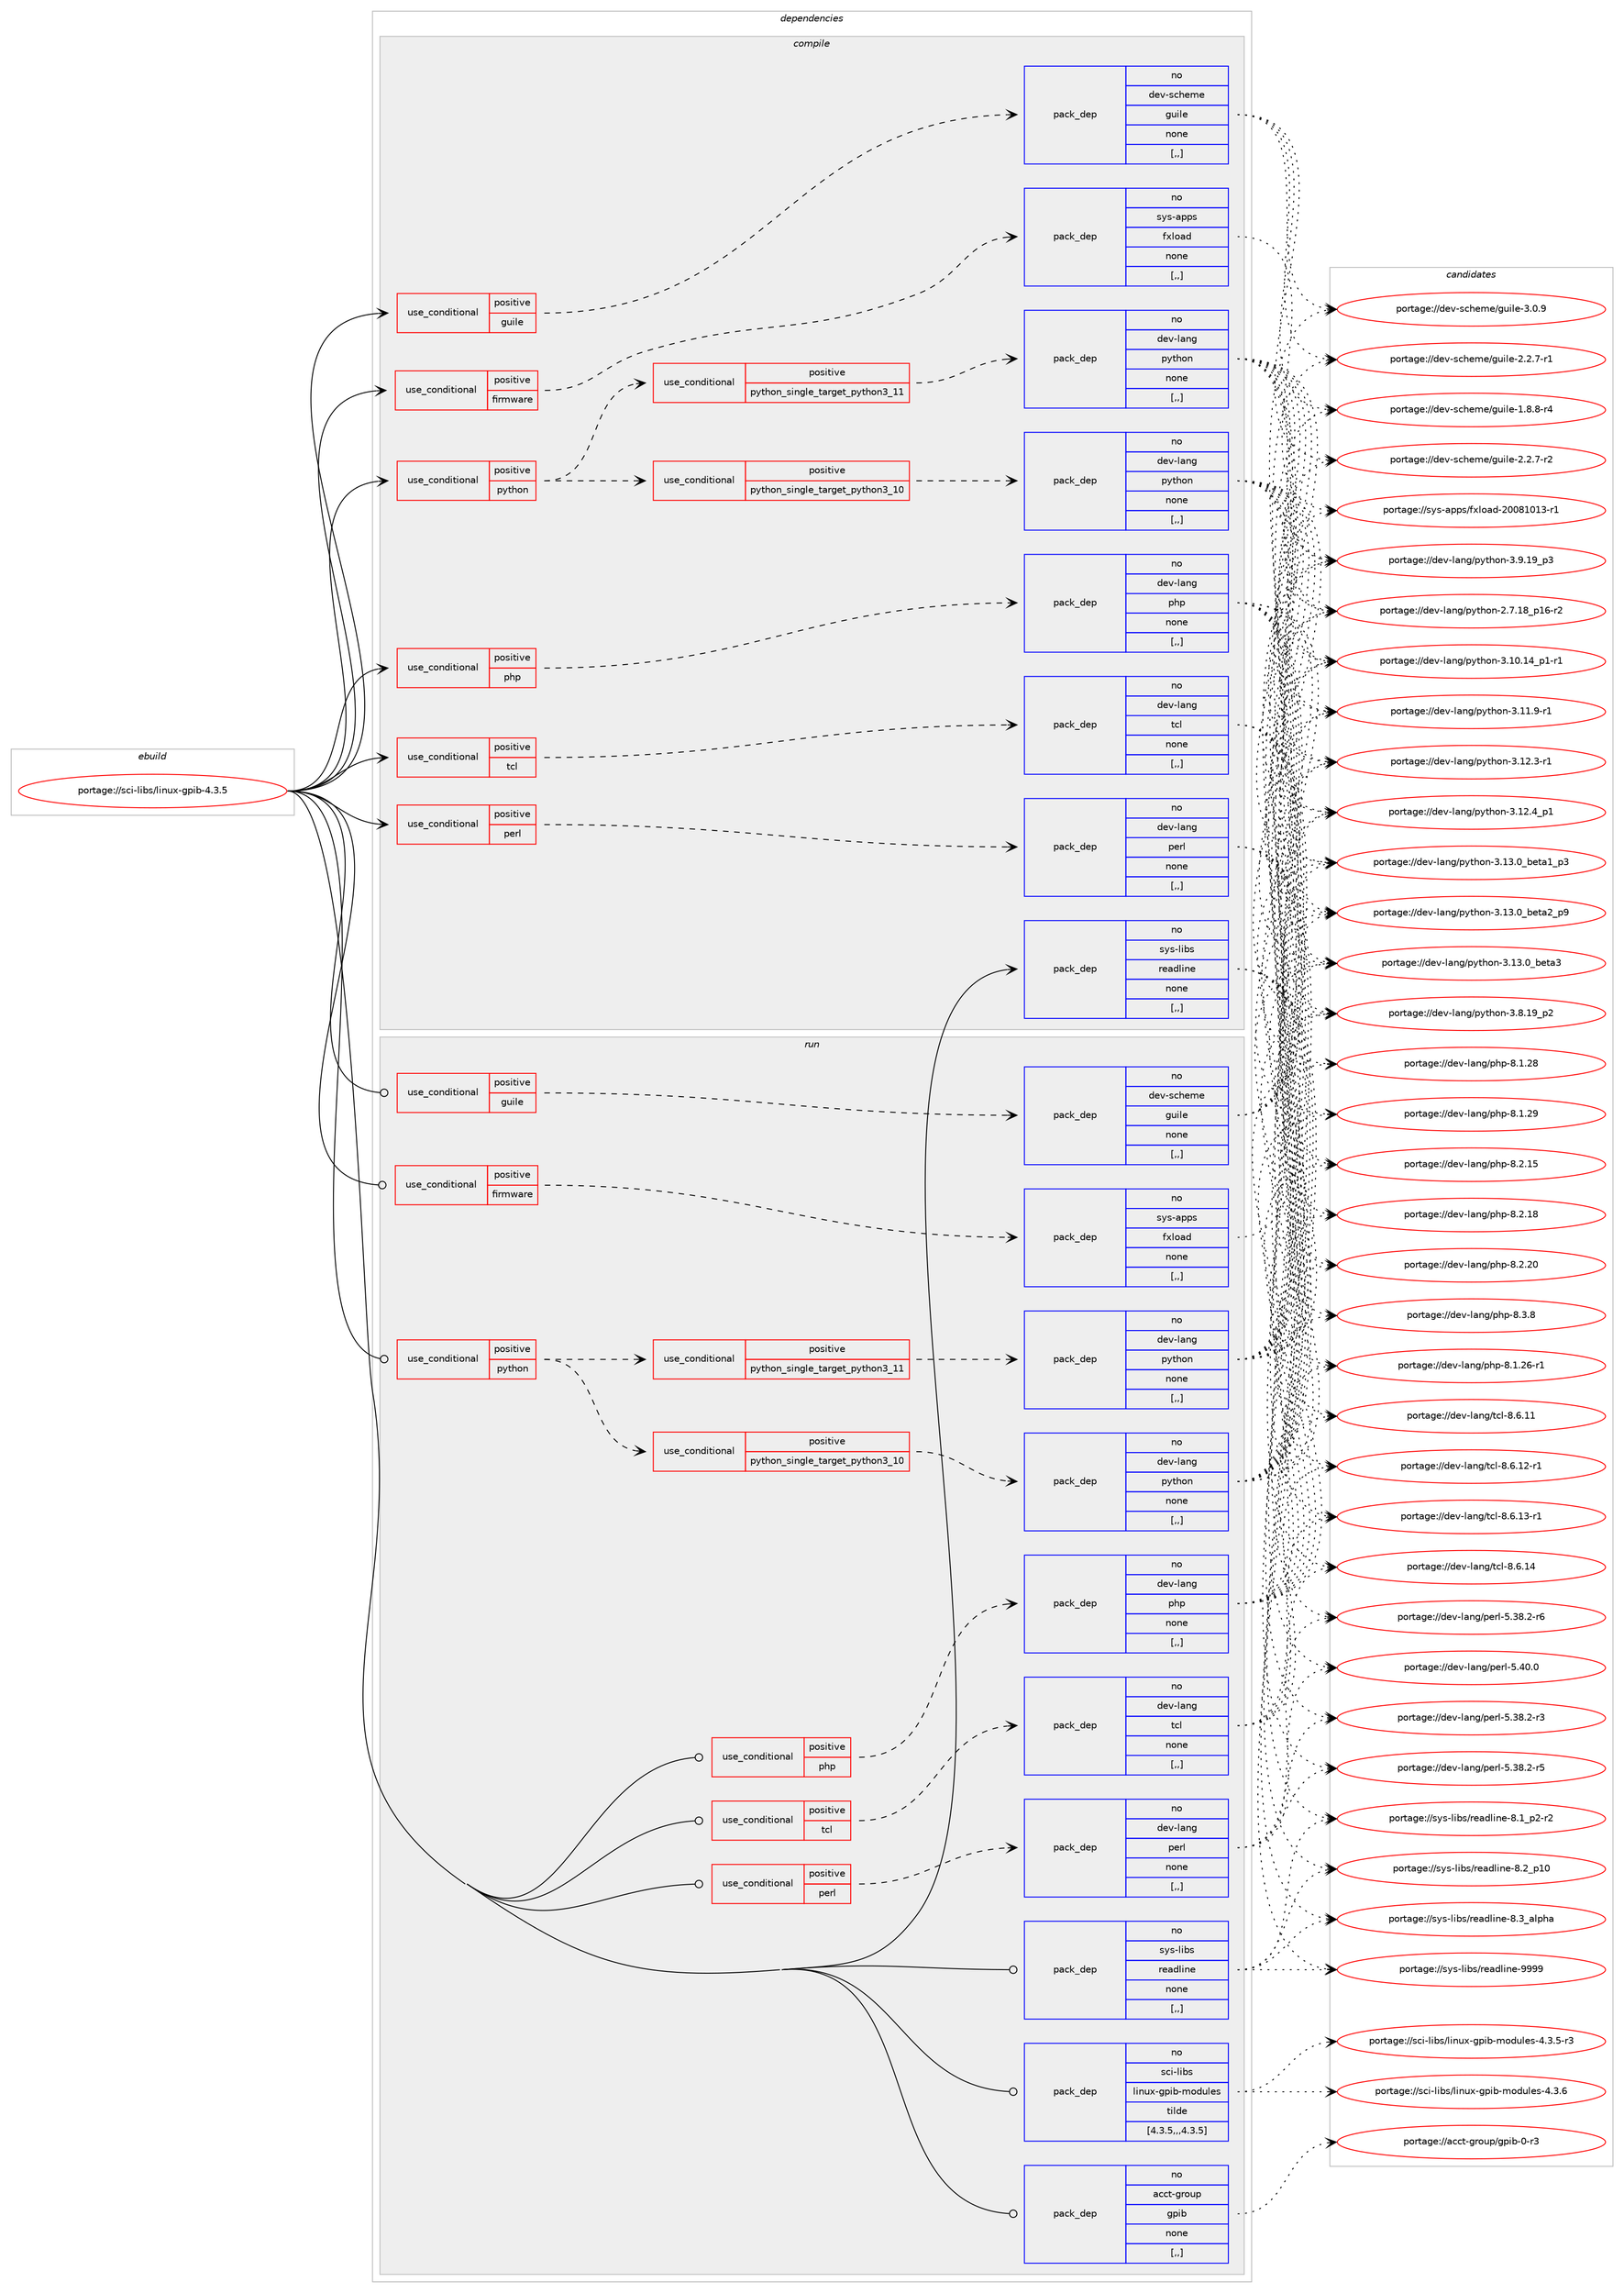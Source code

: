 digraph prolog {

# *************
# Graph options
# *************

newrank=true;
concentrate=true;
compound=true;
graph [rankdir=LR,fontname=Helvetica,fontsize=10,ranksep=1.5];#, ranksep=2.5, nodesep=0.2];
edge  [arrowhead=vee];
node  [fontname=Helvetica,fontsize=10];

# **********
# The ebuild
# **********

subgraph cluster_leftcol {
color=gray;
rank=same;
label=<<i>ebuild</i>>;
id [label="portage://sci-libs/linux-gpib-4.3.5", color=red, width=4, href="../sci-libs/linux-gpib-4.3.5.svg"];
}

# ****************
# The dependencies
# ****************

subgraph cluster_midcol {
color=gray;
label=<<i>dependencies</i>>;
subgraph cluster_compile {
fillcolor="#eeeeee";
style=filled;
label=<<i>compile</i>>;
subgraph cond104206 {
dependency394167 [label=<<TABLE BORDER="0" CELLBORDER="1" CELLSPACING="0" CELLPADDING="4"><TR><TD ROWSPAN="3" CELLPADDING="10">use_conditional</TD></TR><TR><TD>positive</TD></TR><TR><TD>firmware</TD></TR></TABLE>>, shape=none, color=red];
subgraph pack287156 {
dependency394168 [label=<<TABLE BORDER="0" CELLBORDER="1" CELLSPACING="0" CELLPADDING="4" WIDTH="220"><TR><TD ROWSPAN="6" CELLPADDING="30">pack_dep</TD></TR><TR><TD WIDTH="110">no</TD></TR><TR><TD>sys-apps</TD></TR><TR><TD>fxload</TD></TR><TR><TD>none</TD></TR><TR><TD>[,,]</TD></TR></TABLE>>, shape=none, color=blue];
}
dependency394167:e -> dependency394168:w [weight=20,style="dashed",arrowhead="vee"];
}
id:e -> dependency394167:w [weight=20,style="solid",arrowhead="vee"];
subgraph cond104207 {
dependency394169 [label=<<TABLE BORDER="0" CELLBORDER="1" CELLSPACING="0" CELLPADDING="4"><TR><TD ROWSPAN="3" CELLPADDING="10">use_conditional</TD></TR><TR><TD>positive</TD></TR><TR><TD>guile</TD></TR></TABLE>>, shape=none, color=red];
subgraph pack287157 {
dependency394170 [label=<<TABLE BORDER="0" CELLBORDER="1" CELLSPACING="0" CELLPADDING="4" WIDTH="220"><TR><TD ROWSPAN="6" CELLPADDING="30">pack_dep</TD></TR><TR><TD WIDTH="110">no</TD></TR><TR><TD>dev-scheme</TD></TR><TR><TD>guile</TD></TR><TR><TD>none</TD></TR><TR><TD>[,,]</TD></TR></TABLE>>, shape=none, color=blue];
}
dependency394169:e -> dependency394170:w [weight=20,style="dashed",arrowhead="vee"];
}
id:e -> dependency394169:w [weight=20,style="solid",arrowhead="vee"];
subgraph cond104208 {
dependency394171 [label=<<TABLE BORDER="0" CELLBORDER="1" CELLSPACING="0" CELLPADDING="4"><TR><TD ROWSPAN="3" CELLPADDING="10">use_conditional</TD></TR><TR><TD>positive</TD></TR><TR><TD>perl</TD></TR></TABLE>>, shape=none, color=red];
subgraph pack287158 {
dependency394172 [label=<<TABLE BORDER="0" CELLBORDER="1" CELLSPACING="0" CELLPADDING="4" WIDTH="220"><TR><TD ROWSPAN="6" CELLPADDING="30">pack_dep</TD></TR><TR><TD WIDTH="110">no</TD></TR><TR><TD>dev-lang</TD></TR><TR><TD>perl</TD></TR><TR><TD>none</TD></TR><TR><TD>[,,]</TD></TR></TABLE>>, shape=none, color=blue];
}
dependency394171:e -> dependency394172:w [weight=20,style="dashed",arrowhead="vee"];
}
id:e -> dependency394171:w [weight=20,style="solid",arrowhead="vee"];
subgraph cond104209 {
dependency394173 [label=<<TABLE BORDER="0" CELLBORDER="1" CELLSPACING="0" CELLPADDING="4"><TR><TD ROWSPAN="3" CELLPADDING="10">use_conditional</TD></TR><TR><TD>positive</TD></TR><TR><TD>php</TD></TR></TABLE>>, shape=none, color=red];
subgraph pack287159 {
dependency394174 [label=<<TABLE BORDER="0" CELLBORDER="1" CELLSPACING="0" CELLPADDING="4" WIDTH="220"><TR><TD ROWSPAN="6" CELLPADDING="30">pack_dep</TD></TR><TR><TD WIDTH="110">no</TD></TR><TR><TD>dev-lang</TD></TR><TR><TD>php</TD></TR><TR><TD>none</TD></TR><TR><TD>[,,]</TD></TR></TABLE>>, shape=none, color=blue];
}
dependency394173:e -> dependency394174:w [weight=20,style="dashed",arrowhead="vee"];
}
id:e -> dependency394173:w [weight=20,style="solid",arrowhead="vee"];
subgraph cond104210 {
dependency394175 [label=<<TABLE BORDER="0" CELLBORDER="1" CELLSPACING="0" CELLPADDING="4"><TR><TD ROWSPAN="3" CELLPADDING="10">use_conditional</TD></TR><TR><TD>positive</TD></TR><TR><TD>python</TD></TR></TABLE>>, shape=none, color=red];
subgraph cond104211 {
dependency394176 [label=<<TABLE BORDER="0" CELLBORDER="1" CELLSPACING="0" CELLPADDING="4"><TR><TD ROWSPAN="3" CELLPADDING="10">use_conditional</TD></TR><TR><TD>positive</TD></TR><TR><TD>python_single_target_python3_10</TD></TR></TABLE>>, shape=none, color=red];
subgraph pack287160 {
dependency394177 [label=<<TABLE BORDER="0" CELLBORDER="1" CELLSPACING="0" CELLPADDING="4" WIDTH="220"><TR><TD ROWSPAN="6" CELLPADDING="30">pack_dep</TD></TR><TR><TD WIDTH="110">no</TD></TR><TR><TD>dev-lang</TD></TR><TR><TD>python</TD></TR><TR><TD>none</TD></TR><TR><TD>[,,]</TD></TR></TABLE>>, shape=none, color=blue];
}
dependency394176:e -> dependency394177:w [weight=20,style="dashed",arrowhead="vee"];
}
dependency394175:e -> dependency394176:w [weight=20,style="dashed",arrowhead="vee"];
subgraph cond104212 {
dependency394178 [label=<<TABLE BORDER="0" CELLBORDER="1" CELLSPACING="0" CELLPADDING="4"><TR><TD ROWSPAN="3" CELLPADDING="10">use_conditional</TD></TR><TR><TD>positive</TD></TR><TR><TD>python_single_target_python3_11</TD></TR></TABLE>>, shape=none, color=red];
subgraph pack287161 {
dependency394179 [label=<<TABLE BORDER="0" CELLBORDER="1" CELLSPACING="0" CELLPADDING="4" WIDTH="220"><TR><TD ROWSPAN="6" CELLPADDING="30">pack_dep</TD></TR><TR><TD WIDTH="110">no</TD></TR><TR><TD>dev-lang</TD></TR><TR><TD>python</TD></TR><TR><TD>none</TD></TR><TR><TD>[,,]</TD></TR></TABLE>>, shape=none, color=blue];
}
dependency394178:e -> dependency394179:w [weight=20,style="dashed",arrowhead="vee"];
}
dependency394175:e -> dependency394178:w [weight=20,style="dashed",arrowhead="vee"];
}
id:e -> dependency394175:w [weight=20,style="solid",arrowhead="vee"];
subgraph cond104213 {
dependency394180 [label=<<TABLE BORDER="0" CELLBORDER="1" CELLSPACING="0" CELLPADDING="4"><TR><TD ROWSPAN="3" CELLPADDING="10">use_conditional</TD></TR><TR><TD>positive</TD></TR><TR><TD>tcl</TD></TR></TABLE>>, shape=none, color=red];
subgraph pack287162 {
dependency394181 [label=<<TABLE BORDER="0" CELLBORDER="1" CELLSPACING="0" CELLPADDING="4" WIDTH="220"><TR><TD ROWSPAN="6" CELLPADDING="30">pack_dep</TD></TR><TR><TD WIDTH="110">no</TD></TR><TR><TD>dev-lang</TD></TR><TR><TD>tcl</TD></TR><TR><TD>none</TD></TR><TR><TD>[,,]</TD></TR></TABLE>>, shape=none, color=blue];
}
dependency394180:e -> dependency394181:w [weight=20,style="dashed",arrowhead="vee"];
}
id:e -> dependency394180:w [weight=20,style="solid",arrowhead="vee"];
subgraph pack287163 {
dependency394182 [label=<<TABLE BORDER="0" CELLBORDER="1" CELLSPACING="0" CELLPADDING="4" WIDTH="220"><TR><TD ROWSPAN="6" CELLPADDING="30">pack_dep</TD></TR><TR><TD WIDTH="110">no</TD></TR><TR><TD>sys-libs</TD></TR><TR><TD>readline</TD></TR><TR><TD>none</TD></TR><TR><TD>[,,]</TD></TR></TABLE>>, shape=none, color=blue];
}
id:e -> dependency394182:w [weight=20,style="solid",arrowhead="vee"];
}
subgraph cluster_compileandrun {
fillcolor="#eeeeee";
style=filled;
label=<<i>compile and run</i>>;
}
subgraph cluster_run {
fillcolor="#eeeeee";
style=filled;
label=<<i>run</i>>;
subgraph cond104214 {
dependency394183 [label=<<TABLE BORDER="0" CELLBORDER="1" CELLSPACING="0" CELLPADDING="4"><TR><TD ROWSPAN="3" CELLPADDING="10">use_conditional</TD></TR><TR><TD>positive</TD></TR><TR><TD>firmware</TD></TR></TABLE>>, shape=none, color=red];
subgraph pack287164 {
dependency394184 [label=<<TABLE BORDER="0" CELLBORDER="1" CELLSPACING="0" CELLPADDING="4" WIDTH="220"><TR><TD ROWSPAN="6" CELLPADDING="30">pack_dep</TD></TR><TR><TD WIDTH="110">no</TD></TR><TR><TD>sys-apps</TD></TR><TR><TD>fxload</TD></TR><TR><TD>none</TD></TR><TR><TD>[,,]</TD></TR></TABLE>>, shape=none, color=blue];
}
dependency394183:e -> dependency394184:w [weight=20,style="dashed",arrowhead="vee"];
}
id:e -> dependency394183:w [weight=20,style="solid",arrowhead="odot"];
subgraph cond104215 {
dependency394185 [label=<<TABLE BORDER="0" CELLBORDER="1" CELLSPACING="0" CELLPADDING="4"><TR><TD ROWSPAN="3" CELLPADDING="10">use_conditional</TD></TR><TR><TD>positive</TD></TR><TR><TD>guile</TD></TR></TABLE>>, shape=none, color=red];
subgraph pack287165 {
dependency394186 [label=<<TABLE BORDER="0" CELLBORDER="1" CELLSPACING="0" CELLPADDING="4" WIDTH="220"><TR><TD ROWSPAN="6" CELLPADDING="30">pack_dep</TD></TR><TR><TD WIDTH="110">no</TD></TR><TR><TD>dev-scheme</TD></TR><TR><TD>guile</TD></TR><TR><TD>none</TD></TR><TR><TD>[,,]</TD></TR></TABLE>>, shape=none, color=blue];
}
dependency394185:e -> dependency394186:w [weight=20,style="dashed",arrowhead="vee"];
}
id:e -> dependency394185:w [weight=20,style="solid",arrowhead="odot"];
subgraph cond104216 {
dependency394187 [label=<<TABLE BORDER="0" CELLBORDER="1" CELLSPACING="0" CELLPADDING="4"><TR><TD ROWSPAN="3" CELLPADDING="10">use_conditional</TD></TR><TR><TD>positive</TD></TR><TR><TD>perl</TD></TR></TABLE>>, shape=none, color=red];
subgraph pack287166 {
dependency394188 [label=<<TABLE BORDER="0" CELLBORDER="1" CELLSPACING="0" CELLPADDING="4" WIDTH="220"><TR><TD ROWSPAN="6" CELLPADDING="30">pack_dep</TD></TR><TR><TD WIDTH="110">no</TD></TR><TR><TD>dev-lang</TD></TR><TR><TD>perl</TD></TR><TR><TD>none</TD></TR><TR><TD>[,,]</TD></TR></TABLE>>, shape=none, color=blue];
}
dependency394187:e -> dependency394188:w [weight=20,style="dashed",arrowhead="vee"];
}
id:e -> dependency394187:w [weight=20,style="solid",arrowhead="odot"];
subgraph cond104217 {
dependency394189 [label=<<TABLE BORDER="0" CELLBORDER="1" CELLSPACING="0" CELLPADDING="4"><TR><TD ROWSPAN="3" CELLPADDING="10">use_conditional</TD></TR><TR><TD>positive</TD></TR><TR><TD>php</TD></TR></TABLE>>, shape=none, color=red];
subgraph pack287167 {
dependency394190 [label=<<TABLE BORDER="0" CELLBORDER="1" CELLSPACING="0" CELLPADDING="4" WIDTH="220"><TR><TD ROWSPAN="6" CELLPADDING="30">pack_dep</TD></TR><TR><TD WIDTH="110">no</TD></TR><TR><TD>dev-lang</TD></TR><TR><TD>php</TD></TR><TR><TD>none</TD></TR><TR><TD>[,,]</TD></TR></TABLE>>, shape=none, color=blue];
}
dependency394189:e -> dependency394190:w [weight=20,style="dashed",arrowhead="vee"];
}
id:e -> dependency394189:w [weight=20,style="solid",arrowhead="odot"];
subgraph cond104218 {
dependency394191 [label=<<TABLE BORDER="0" CELLBORDER="1" CELLSPACING="0" CELLPADDING="4"><TR><TD ROWSPAN="3" CELLPADDING="10">use_conditional</TD></TR><TR><TD>positive</TD></TR><TR><TD>python</TD></TR></TABLE>>, shape=none, color=red];
subgraph cond104219 {
dependency394192 [label=<<TABLE BORDER="0" CELLBORDER="1" CELLSPACING="0" CELLPADDING="4"><TR><TD ROWSPAN="3" CELLPADDING="10">use_conditional</TD></TR><TR><TD>positive</TD></TR><TR><TD>python_single_target_python3_10</TD></TR></TABLE>>, shape=none, color=red];
subgraph pack287168 {
dependency394193 [label=<<TABLE BORDER="0" CELLBORDER="1" CELLSPACING="0" CELLPADDING="4" WIDTH="220"><TR><TD ROWSPAN="6" CELLPADDING="30">pack_dep</TD></TR><TR><TD WIDTH="110">no</TD></TR><TR><TD>dev-lang</TD></TR><TR><TD>python</TD></TR><TR><TD>none</TD></TR><TR><TD>[,,]</TD></TR></TABLE>>, shape=none, color=blue];
}
dependency394192:e -> dependency394193:w [weight=20,style="dashed",arrowhead="vee"];
}
dependency394191:e -> dependency394192:w [weight=20,style="dashed",arrowhead="vee"];
subgraph cond104220 {
dependency394194 [label=<<TABLE BORDER="0" CELLBORDER="1" CELLSPACING="0" CELLPADDING="4"><TR><TD ROWSPAN="3" CELLPADDING="10">use_conditional</TD></TR><TR><TD>positive</TD></TR><TR><TD>python_single_target_python3_11</TD></TR></TABLE>>, shape=none, color=red];
subgraph pack287169 {
dependency394195 [label=<<TABLE BORDER="0" CELLBORDER="1" CELLSPACING="0" CELLPADDING="4" WIDTH="220"><TR><TD ROWSPAN="6" CELLPADDING="30">pack_dep</TD></TR><TR><TD WIDTH="110">no</TD></TR><TR><TD>dev-lang</TD></TR><TR><TD>python</TD></TR><TR><TD>none</TD></TR><TR><TD>[,,]</TD></TR></TABLE>>, shape=none, color=blue];
}
dependency394194:e -> dependency394195:w [weight=20,style="dashed",arrowhead="vee"];
}
dependency394191:e -> dependency394194:w [weight=20,style="dashed",arrowhead="vee"];
}
id:e -> dependency394191:w [weight=20,style="solid",arrowhead="odot"];
subgraph cond104221 {
dependency394196 [label=<<TABLE BORDER="0" CELLBORDER="1" CELLSPACING="0" CELLPADDING="4"><TR><TD ROWSPAN="3" CELLPADDING="10">use_conditional</TD></TR><TR><TD>positive</TD></TR><TR><TD>tcl</TD></TR></TABLE>>, shape=none, color=red];
subgraph pack287170 {
dependency394197 [label=<<TABLE BORDER="0" CELLBORDER="1" CELLSPACING="0" CELLPADDING="4" WIDTH="220"><TR><TD ROWSPAN="6" CELLPADDING="30">pack_dep</TD></TR><TR><TD WIDTH="110">no</TD></TR><TR><TD>dev-lang</TD></TR><TR><TD>tcl</TD></TR><TR><TD>none</TD></TR><TR><TD>[,,]</TD></TR></TABLE>>, shape=none, color=blue];
}
dependency394196:e -> dependency394197:w [weight=20,style="dashed",arrowhead="vee"];
}
id:e -> dependency394196:w [weight=20,style="solid",arrowhead="odot"];
subgraph pack287171 {
dependency394198 [label=<<TABLE BORDER="0" CELLBORDER="1" CELLSPACING="0" CELLPADDING="4" WIDTH="220"><TR><TD ROWSPAN="6" CELLPADDING="30">pack_dep</TD></TR><TR><TD WIDTH="110">no</TD></TR><TR><TD>acct-group</TD></TR><TR><TD>gpib</TD></TR><TR><TD>none</TD></TR><TR><TD>[,,]</TD></TR></TABLE>>, shape=none, color=blue];
}
id:e -> dependency394198:w [weight=20,style="solid",arrowhead="odot"];
subgraph pack287172 {
dependency394199 [label=<<TABLE BORDER="0" CELLBORDER="1" CELLSPACING="0" CELLPADDING="4" WIDTH="220"><TR><TD ROWSPAN="6" CELLPADDING="30">pack_dep</TD></TR><TR><TD WIDTH="110">no</TD></TR><TR><TD>sci-libs</TD></TR><TR><TD>linux-gpib-modules</TD></TR><TR><TD>tilde</TD></TR><TR><TD>[4.3.5,,,4.3.5]</TD></TR></TABLE>>, shape=none, color=blue];
}
id:e -> dependency394199:w [weight=20,style="solid",arrowhead="odot"];
subgraph pack287173 {
dependency394200 [label=<<TABLE BORDER="0" CELLBORDER="1" CELLSPACING="0" CELLPADDING="4" WIDTH="220"><TR><TD ROWSPAN="6" CELLPADDING="30">pack_dep</TD></TR><TR><TD WIDTH="110">no</TD></TR><TR><TD>sys-libs</TD></TR><TR><TD>readline</TD></TR><TR><TD>none</TD></TR><TR><TD>[,,]</TD></TR></TABLE>>, shape=none, color=blue];
}
id:e -> dependency394200:w [weight=20,style="solid",arrowhead="odot"];
}
}

# **************
# The candidates
# **************

subgraph cluster_choices {
rank=same;
color=gray;
label=<<i>candidates</i>>;

subgraph choice287156 {
color=black;
nodesep=1;
choice115121115459711211211547102120108111971004550484856494849514511449 [label="portage://sys-apps/fxload-20081013-r1", color=red, width=4,href="../sys-apps/fxload-20081013-r1.svg"];
dependency394168:e -> choice115121115459711211211547102120108111971004550484856494849514511449:w [style=dotted,weight="100"];
}
subgraph choice287157 {
color=black;
nodesep=1;
choice1001011184511599104101109101471031171051081014549465646564511452 [label="portage://dev-scheme/guile-1.8.8-r4", color=red, width=4,href="../dev-scheme/guile-1.8.8-r4.svg"];
choice1001011184511599104101109101471031171051081014550465046554511449 [label="portage://dev-scheme/guile-2.2.7-r1", color=red, width=4,href="../dev-scheme/guile-2.2.7-r1.svg"];
choice1001011184511599104101109101471031171051081014550465046554511450 [label="portage://dev-scheme/guile-2.2.7-r2", color=red, width=4,href="../dev-scheme/guile-2.2.7-r2.svg"];
choice100101118451159910410110910147103117105108101455146484657 [label="portage://dev-scheme/guile-3.0.9", color=red, width=4,href="../dev-scheme/guile-3.0.9.svg"];
dependency394170:e -> choice1001011184511599104101109101471031171051081014549465646564511452:w [style=dotted,weight="100"];
dependency394170:e -> choice1001011184511599104101109101471031171051081014550465046554511449:w [style=dotted,weight="100"];
dependency394170:e -> choice1001011184511599104101109101471031171051081014550465046554511450:w [style=dotted,weight="100"];
dependency394170:e -> choice100101118451159910410110910147103117105108101455146484657:w [style=dotted,weight="100"];
}
subgraph choice287158 {
color=black;
nodesep=1;
choice100101118451089711010347112101114108455346515646504511451 [label="portage://dev-lang/perl-5.38.2-r3", color=red, width=4,href="../dev-lang/perl-5.38.2-r3.svg"];
choice100101118451089711010347112101114108455346515646504511453 [label="portage://dev-lang/perl-5.38.2-r5", color=red, width=4,href="../dev-lang/perl-5.38.2-r5.svg"];
choice100101118451089711010347112101114108455346515646504511454 [label="portage://dev-lang/perl-5.38.2-r6", color=red, width=4,href="../dev-lang/perl-5.38.2-r6.svg"];
choice10010111845108971101034711210111410845534652484648 [label="portage://dev-lang/perl-5.40.0", color=red, width=4,href="../dev-lang/perl-5.40.0.svg"];
dependency394172:e -> choice100101118451089711010347112101114108455346515646504511451:w [style=dotted,weight="100"];
dependency394172:e -> choice100101118451089711010347112101114108455346515646504511453:w [style=dotted,weight="100"];
dependency394172:e -> choice100101118451089711010347112101114108455346515646504511454:w [style=dotted,weight="100"];
dependency394172:e -> choice10010111845108971101034711210111410845534652484648:w [style=dotted,weight="100"];
}
subgraph choice287159 {
color=black;
nodesep=1;
choice100101118451089711010347112104112455646494650544511449 [label="portage://dev-lang/php-8.1.26-r1", color=red, width=4,href="../dev-lang/php-8.1.26-r1.svg"];
choice10010111845108971101034711210411245564649465056 [label="portage://dev-lang/php-8.1.28", color=red, width=4,href="../dev-lang/php-8.1.28.svg"];
choice10010111845108971101034711210411245564649465057 [label="portage://dev-lang/php-8.1.29", color=red, width=4,href="../dev-lang/php-8.1.29.svg"];
choice10010111845108971101034711210411245564650464953 [label="portage://dev-lang/php-8.2.15", color=red, width=4,href="../dev-lang/php-8.2.15.svg"];
choice10010111845108971101034711210411245564650464956 [label="portage://dev-lang/php-8.2.18", color=red, width=4,href="../dev-lang/php-8.2.18.svg"];
choice10010111845108971101034711210411245564650465048 [label="portage://dev-lang/php-8.2.20", color=red, width=4,href="../dev-lang/php-8.2.20.svg"];
choice100101118451089711010347112104112455646514656 [label="portage://dev-lang/php-8.3.8", color=red, width=4,href="../dev-lang/php-8.3.8.svg"];
dependency394174:e -> choice100101118451089711010347112104112455646494650544511449:w [style=dotted,weight="100"];
dependency394174:e -> choice10010111845108971101034711210411245564649465056:w [style=dotted,weight="100"];
dependency394174:e -> choice10010111845108971101034711210411245564649465057:w [style=dotted,weight="100"];
dependency394174:e -> choice10010111845108971101034711210411245564650464953:w [style=dotted,weight="100"];
dependency394174:e -> choice10010111845108971101034711210411245564650464956:w [style=dotted,weight="100"];
dependency394174:e -> choice10010111845108971101034711210411245564650465048:w [style=dotted,weight="100"];
dependency394174:e -> choice100101118451089711010347112104112455646514656:w [style=dotted,weight="100"];
}
subgraph choice287160 {
color=black;
nodesep=1;
choice100101118451089711010347112121116104111110455046554649569511249544511450 [label="portage://dev-lang/python-2.7.18_p16-r2", color=red, width=4,href="../dev-lang/python-2.7.18_p16-r2.svg"];
choice100101118451089711010347112121116104111110455146494846495295112494511449 [label="portage://dev-lang/python-3.10.14_p1-r1", color=red, width=4,href="../dev-lang/python-3.10.14_p1-r1.svg"];
choice100101118451089711010347112121116104111110455146494946574511449 [label="portage://dev-lang/python-3.11.9-r1", color=red, width=4,href="../dev-lang/python-3.11.9-r1.svg"];
choice100101118451089711010347112121116104111110455146495046514511449 [label="portage://dev-lang/python-3.12.3-r1", color=red, width=4,href="../dev-lang/python-3.12.3-r1.svg"];
choice100101118451089711010347112121116104111110455146495046529511249 [label="portage://dev-lang/python-3.12.4_p1", color=red, width=4,href="../dev-lang/python-3.12.4_p1.svg"];
choice10010111845108971101034711212111610411111045514649514648959810111697499511251 [label="portage://dev-lang/python-3.13.0_beta1_p3", color=red, width=4,href="../dev-lang/python-3.13.0_beta1_p3.svg"];
choice10010111845108971101034711212111610411111045514649514648959810111697509511257 [label="portage://dev-lang/python-3.13.0_beta2_p9", color=red, width=4,href="../dev-lang/python-3.13.0_beta2_p9.svg"];
choice1001011184510897110103471121211161041111104551464951464895981011169751 [label="portage://dev-lang/python-3.13.0_beta3", color=red, width=4,href="../dev-lang/python-3.13.0_beta3.svg"];
choice100101118451089711010347112121116104111110455146564649579511250 [label="portage://dev-lang/python-3.8.19_p2", color=red, width=4,href="../dev-lang/python-3.8.19_p2.svg"];
choice100101118451089711010347112121116104111110455146574649579511251 [label="portage://dev-lang/python-3.9.19_p3", color=red, width=4,href="../dev-lang/python-3.9.19_p3.svg"];
dependency394177:e -> choice100101118451089711010347112121116104111110455046554649569511249544511450:w [style=dotted,weight="100"];
dependency394177:e -> choice100101118451089711010347112121116104111110455146494846495295112494511449:w [style=dotted,weight="100"];
dependency394177:e -> choice100101118451089711010347112121116104111110455146494946574511449:w [style=dotted,weight="100"];
dependency394177:e -> choice100101118451089711010347112121116104111110455146495046514511449:w [style=dotted,weight="100"];
dependency394177:e -> choice100101118451089711010347112121116104111110455146495046529511249:w [style=dotted,weight="100"];
dependency394177:e -> choice10010111845108971101034711212111610411111045514649514648959810111697499511251:w [style=dotted,weight="100"];
dependency394177:e -> choice10010111845108971101034711212111610411111045514649514648959810111697509511257:w [style=dotted,weight="100"];
dependency394177:e -> choice1001011184510897110103471121211161041111104551464951464895981011169751:w [style=dotted,weight="100"];
dependency394177:e -> choice100101118451089711010347112121116104111110455146564649579511250:w [style=dotted,weight="100"];
dependency394177:e -> choice100101118451089711010347112121116104111110455146574649579511251:w [style=dotted,weight="100"];
}
subgraph choice287161 {
color=black;
nodesep=1;
choice100101118451089711010347112121116104111110455046554649569511249544511450 [label="portage://dev-lang/python-2.7.18_p16-r2", color=red, width=4,href="../dev-lang/python-2.7.18_p16-r2.svg"];
choice100101118451089711010347112121116104111110455146494846495295112494511449 [label="portage://dev-lang/python-3.10.14_p1-r1", color=red, width=4,href="../dev-lang/python-3.10.14_p1-r1.svg"];
choice100101118451089711010347112121116104111110455146494946574511449 [label="portage://dev-lang/python-3.11.9-r1", color=red, width=4,href="../dev-lang/python-3.11.9-r1.svg"];
choice100101118451089711010347112121116104111110455146495046514511449 [label="portage://dev-lang/python-3.12.3-r1", color=red, width=4,href="../dev-lang/python-3.12.3-r1.svg"];
choice100101118451089711010347112121116104111110455146495046529511249 [label="portage://dev-lang/python-3.12.4_p1", color=red, width=4,href="../dev-lang/python-3.12.4_p1.svg"];
choice10010111845108971101034711212111610411111045514649514648959810111697499511251 [label="portage://dev-lang/python-3.13.0_beta1_p3", color=red, width=4,href="../dev-lang/python-3.13.0_beta1_p3.svg"];
choice10010111845108971101034711212111610411111045514649514648959810111697509511257 [label="portage://dev-lang/python-3.13.0_beta2_p9", color=red, width=4,href="../dev-lang/python-3.13.0_beta2_p9.svg"];
choice1001011184510897110103471121211161041111104551464951464895981011169751 [label="portage://dev-lang/python-3.13.0_beta3", color=red, width=4,href="../dev-lang/python-3.13.0_beta3.svg"];
choice100101118451089711010347112121116104111110455146564649579511250 [label="portage://dev-lang/python-3.8.19_p2", color=red, width=4,href="../dev-lang/python-3.8.19_p2.svg"];
choice100101118451089711010347112121116104111110455146574649579511251 [label="portage://dev-lang/python-3.9.19_p3", color=red, width=4,href="../dev-lang/python-3.9.19_p3.svg"];
dependency394179:e -> choice100101118451089711010347112121116104111110455046554649569511249544511450:w [style=dotted,weight="100"];
dependency394179:e -> choice100101118451089711010347112121116104111110455146494846495295112494511449:w [style=dotted,weight="100"];
dependency394179:e -> choice100101118451089711010347112121116104111110455146494946574511449:w [style=dotted,weight="100"];
dependency394179:e -> choice100101118451089711010347112121116104111110455146495046514511449:w [style=dotted,weight="100"];
dependency394179:e -> choice100101118451089711010347112121116104111110455146495046529511249:w [style=dotted,weight="100"];
dependency394179:e -> choice10010111845108971101034711212111610411111045514649514648959810111697499511251:w [style=dotted,weight="100"];
dependency394179:e -> choice10010111845108971101034711212111610411111045514649514648959810111697509511257:w [style=dotted,weight="100"];
dependency394179:e -> choice1001011184510897110103471121211161041111104551464951464895981011169751:w [style=dotted,weight="100"];
dependency394179:e -> choice100101118451089711010347112121116104111110455146564649579511250:w [style=dotted,weight="100"];
dependency394179:e -> choice100101118451089711010347112121116104111110455146574649579511251:w [style=dotted,weight="100"];
}
subgraph choice287162 {
color=black;
nodesep=1;
choice1001011184510897110103471169910845564654464949 [label="portage://dev-lang/tcl-8.6.11", color=red, width=4,href="../dev-lang/tcl-8.6.11.svg"];
choice10010111845108971101034711699108455646544649504511449 [label="portage://dev-lang/tcl-8.6.12-r1", color=red, width=4,href="../dev-lang/tcl-8.6.12-r1.svg"];
choice10010111845108971101034711699108455646544649514511449 [label="portage://dev-lang/tcl-8.6.13-r1", color=red, width=4,href="../dev-lang/tcl-8.6.13-r1.svg"];
choice1001011184510897110103471169910845564654464952 [label="portage://dev-lang/tcl-8.6.14", color=red, width=4,href="../dev-lang/tcl-8.6.14.svg"];
dependency394181:e -> choice1001011184510897110103471169910845564654464949:w [style=dotted,weight="100"];
dependency394181:e -> choice10010111845108971101034711699108455646544649504511449:w [style=dotted,weight="100"];
dependency394181:e -> choice10010111845108971101034711699108455646544649514511449:w [style=dotted,weight="100"];
dependency394181:e -> choice1001011184510897110103471169910845564654464952:w [style=dotted,weight="100"];
}
subgraph choice287163 {
color=black;
nodesep=1;
choice115121115451081059811547114101971001081051101014556464995112504511450 [label="portage://sys-libs/readline-8.1_p2-r2", color=red, width=4,href="../sys-libs/readline-8.1_p2-r2.svg"];
choice1151211154510810598115471141019710010810511010145564650951124948 [label="portage://sys-libs/readline-8.2_p10", color=red, width=4,href="../sys-libs/readline-8.2_p10.svg"];
choice1151211154510810598115471141019710010810511010145564651959710811210497 [label="portage://sys-libs/readline-8.3_alpha", color=red, width=4,href="../sys-libs/readline-8.3_alpha.svg"];
choice115121115451081059811547114101971001081051101014557575757 [label="portage://sys-libs/readline-9999", color=red, width=4,href="../sys-libs/readline-9999.svg"];
dependency394182:e -> choice115121115451081059811547114101971001081051101014556464995112504511450:w [style=dotted,weight="100"];
dependency394182:e -> choice1151211154510810598115471141019710010810511010145564650951124948:w [style=dotted,weight="100"];
dependency394182:e -> choice1151211154510810598115471141019710010810511010145564651959710811210497:w [style=dotted,weight="100"];
dependency394182:e -> choice115121115451081059811547114101971001081051101014557575757:w [style=dotted,weight="100"];
}
subgraph choice287164 {
color=black;
nodesep=1;
choice115121115459711211211547102120108111971004550484856494849514511449 [label="portage://sys-apps/fxload-20081013-r1", color=red, width=4,href="../sys-apps/fxload-20081013-r1.svg"];
dependency394184:e -> choice115121115459711211211547102120108111971004550484856494849514511449:w [style=dotted,weight="100"];
}
subgraph choice287165 {
color=black;
nodesep=1;
choice1001011184511599104101109101471031171051081014549465646564511452 [label="portage://dev-scheme/guile-1.8.8-r4", color=red, width=4,href="../dev-scheme/guile-1.8.8-r4.svg"];
choice1001011184511599104101109101471031171051081014550465046554511449 [label="portage://dev-scheme/guile-2.2.7-r1", color=red, width=4,href="../dev-scheme/guile-2.2.7-r1.svg"];
choice1001011184511599104101109101471031171051081014550465046554511450 [label="portage://dev-scheme/guile-2.2.7-r2", color=red, width=4,href="../dev-scheme/guile-2.2.7-r2.svg"];
choice100101118451159910410110910147103117105108101455146484657 [label="portage://dev-scheme/guile-3.0.9", color=red, width=4,href="../dev-scheme/guile-3.0.9.svg"];
dependency394186:e -> choice1001011184511599104101109101471031171051081014549465646564511452:w [style=dotted,weight="100"];
dependency394186:e -> choice1001011184511599104101109101471031171051081014550465046554511449:w [style=dotted,weight="100"];
dependency394186:e -> choice1001011184511599104101109101471031171051081014550465046554511450:w [style=dotted,weight="100"];
dependency394186:e -> choice100101118451159910410110910147103117105108101455146484657:w [style=dotted,weight="100"];
}
subgraph choice287166 {
color=black;
nodesep=1;
choice100101118451089711010347112101114108455346515646504511451 [label="portage://dev-lang/perl-5.38.2-r3", color=red, width=4,href="../dev-lang/perl-5.38.2-r3.svg"];
choice100101118451089711010347112101114108455346515646504511453 [label="portage://dev-lang/perl-5.38.2-r5", color=red, width=4,href="../dev-lang/perl-5.38.2-r5.svg"];
choice100101118451089711010347112101114108455346515646504511454 [label="portage://dev-lang/perl-5.38.2-r6", color=red, width=4,href="../dev-lang/perl-5.38.2-r6.svg"];
choice10010111845108971101034711210111410845534652484648 [label="portage://dev-lang/perl-5.40.0", color=red, width=4,href="../dev-lang/perl-5.40.0.svg"];
dependency394188:e -> choice100101118451089711010347112101114108455346515646504511451:w [style=dotted,weight="100"];
dependency394188:e -> choice100101118451089711010347112101114108455346515646504511453:w [style=dotted,weight="100"];
dependency394188:e -> choice100101118451089711010347112101114108455346515646504511454:w [style=dotted,weight="100"];
dependency394188:e -> choice10010111845108971101034711210111410845534652484648:w [style=dotted,weight="100"];
}
subgraph choice287167 {
color=black;
nodesep=1;
choice100101118451089711010347112104112455646494650544511449 [label="portage://dev-lang/php-8.1.26-r1", color=red, width=4,href="../dev-lang/php-8.1.26-r1.svg"];
choice10010111845108971101034711210411245564649465056 [label="portage://dev-lang/php-8.1.28", color=red, width=4,href="../dev-lang/php-8.1.28.svg"];
choice10010111845108971101034711210411245564649465057 [label="portage://dev-lang/php-8.1.29", color=red, width=4,href="../dev-lang/php-8.1.29.svg"];
choice10010111845108971101034711210411245564650464953 [label="portage://dev-lang/php-8.2.15", color=red, width=4,href="../dev-lang/php-8.2.15.svg"];
choice10010111845108971101034711210411245564650464956 [label="portage://dev-lang/php-8.2.18", color=red, width=4,href="../dev-lang/php-8.2.18.svg"];
choice10010111845108971101034711210411245564650465048 [label="portage://dev-lang/php-8.2.20", color=red, width=4,href="../dev-lang/php-8.2.20.svg"];
choice100101118451089711010347112104112455646514656 [label="portage://dev-lang/php-8.3.8", color=red, width=4,href="../dev-lang/php-8.3.8.svg"];
dependency394190:e -> choice100101118451089711010347112104112455646494650544511449:w [style=dotted,weight="100"];
dependency394190:e -> choice10010111845108971101034711210411245564649465056:w [style=dotted,weight="100"];
dependency394190:e -> choice10010111845108971101034711210411245564649465057:w [style=dotted,weight="100"];
dependency394190:e -> choice10010111845108971101034711210411245564650464953:w [style=dotted,weight="100"];
dependency394190:e -> choice10010111845108971101034711210411245564650464956:w [style=dotted,weight="100"];
dependency394190:e -> choice10010111845108971101034711210411245564650465048:w [style=dotted,weight="100"];
dependency394190:e -> choice100101118451089711010347112104112455646514656:w [style=dotted,weight="100"];
}
subgraph choice287168 {
color=black;
nodesep=1;
choice100101118451089711010347112121116104111110455046554649569511249544511450 [label="portage://dev-lang/python-2.7.18_p16-r2", color=red, width=4,href="../dev-lang/python-2.7.18_p16-r2.svg"];
choice100101118451089711010347112121116104111110455146494846495295112494511449 [label="portage://dev-lang/python-3.10.14_p1-r1", color=red, width=4,href="../dev-lang/python-3.10.14_p1-r1.svg"];
choice100101118451089711010347112121116104111110455146494946574511449 [label="portage://dev-lang/python-3.11.9-r1", color=red, width=4,href="../dev-lang/python-3.11.9-r1.svg"];
choice100101118451089711010347112121116104111110455146495046514511449 [label="portage://dev-lang/python-3.12.3-r1", color=red, width=4,href="../dev-lang/python-3.12.3-r1.svg"];
choice100101118451089711010347112121116104111110455146495046529511249 [label="portage://dev-lang/python-3.12.4_p1", color=red, width=4,href="../dev-lang/python-3.12.4_p1.svg"];
choice10010111845108971101034711212111610411111045514649514648959810111697499511251 [label="portage://dev-lang/python-3.13.0_beta1_p3", color=red, width=4,href="../dev-lang/python-3.13.0_beta1_p3.svg"];
choice10010111845108971101034711212111610411111045514649514648959810111697509511257 [label="portage://dev-lang/python-3.13.0_beta2_p9", color=red, width=4,href="../dev-lang/python-3.13.0_beta2_p9.svg"];
choice1001011184510897110103471121211161041111104551464951464895981011169751 [label="portage://dev-lang/python-3.13.0_beta3", color=red, width=4,href="../dev-lang/python-3.13.0_beta3.svg"];
choice100101118451089711010347112121116104111110455146564649579511250 [label="portage://dev-lang/python-3.8.19_p2", color=red, width=4,href="../dev-lang/python-3.8.19_p2.svg"];
choice100101118451089711010347112121116104111110455146574649579511251 [label="portage://dev-lang/python-3.9.19_p3", color=red, width=4,href="../dev-lang/python-3.9.19_p3.svg"];
dependency394193:e -> choice100101118451089711010347112121116104111110455046554649569511249544511450:w [style=dotted,weight="100"];
dependency394193:e -> choice100101118451089711010347112121116104111110455146494846495295112494511449:w [style=dotted,weight="100"];
dependency394193:e -> choice100101118451089711010347112121116104111110455146494946574511449:w [style=dotted,weight="100"];
dependency394193:e -> choice100101118451089711010347112121116104111110455146495046514511449:w [style=dotted,weight="100"];
dependency394193:e -> choice100101118451089711010347112121116104111110455146495046529511249:w [style=dotted,weight="100"];
dependency394193:e -> choice10010111845108971101034711212111610411111045514649514648959810111697499511251:w [style=dotted,weight="100"];
dependency394193:e -> choice10010111845108971101034711212111610411111045514649514648959810111697509511257:w [style=dotted,weight="100"];
dependency394193:e -> choice1001011184510897110103471121211161041111104551464951464895981011169751:w [style=dotted,weight="100"];
dependency394193:e -> choice100101118451089711010347112121116104111110455146564649579511250:w [style=dotted,weight="100"];
dependency394193:e -> choice100101118451089711010347112121116104111110455146574649579511251:w [style=dotted,weight="100"];
}
subgraph choice287169 {
color=black;
nodesep=1;
choice100101118451089711010347112121116104111110455046554649569511249544511450 [label="portage://dev-lang/python-2.7.18_p16-r2", color=red, width=4,href="../dev-lang/python-2.7.18_p16-r2.svg"];
choice100101118451089711010347112121116104111110455146494846495295112494511449 [label="portage://dev-lang/python-3.10.14_p1-r1", color=red, width=4,href="../dev-lang/python-3.10.14_p1-r1.svg"];
choice100101118451089711010347112121116104111110455146494946574511449 [label="portage://dev-lang/python-3.11.9-r1", color=red, width=4,href="../dev-lang/python-3.11.9-r1.svg"];
choice100101118451089711010347112121116104111110455146495046514511449 [label="portage://dev-lang/python-3.12.3-r1", color=red, width=4,href="../dev-lang/python-3.12.3-r1.svg"];
choice100101118451089711010347112121116104111110455146495046529511249 [label="portage://dev-lang/python-3.12.4_p1", color=red, width=4,href="../dev-lang/python-3.12.4_p1.svg"];
choice10010111845108971101034711212111610411111045514649514648959810111697499511251 [label="portage://dev-lang/python-3.13.0_beta1_p3", color=red, width=4,href="../dev-lang/python-3.13.0_beta1_p3.svg"];
choice10010111845108971101034711212111610411111045514649514648959810111697509511257 [label="portage://dev-lang/python-3.13.0_beta2_p9", color=red, width=4,href="../dev-lang/python-3.13.0_beta2_p9.svg"];
choice1001011184510897110103471121211161041111104551464951464895981011169751 [label="portage://dev-lang/python-3.13.0_beta3", color=red, width=4,href="../dev-lang/python-3.13.0_beta3.svg"];
choice100101118451089711010347112121116104111110455146564649579511250 [label="portage://dev-lang/python-3.8.19_p2", color=red, width=4,href="../dev-lang/python-3.8.19_p2.svg"];
choice100101118451089711010347112121116104111110455146574649579511251 [label="portage://dev-lang/python-3.9.19_p3", color=red, width=4,href="../dev-lang/python-3.9.19_p3.svg"];
dependency394195:e -> choice100101118451089711010347112121116104111110455046554649569511249544511450:w [style=dotted,weight="100"];
dependency394195:e -> choice100101118451089711010347112121116104111110455146494846495295112494511449:w [style=dotted,weight="100"];
dependency394195:e -> choice100101118451089711010347112121116104111110455146494946574511449:w [style=dotted,weight="100"];
dependency394195:e -> choice100101118451089711010347112121116104111110455146495046514511449:w [style=dotted,weight="100"];
dependency394195:e -> choice100101118451089711010347112121116104111110455146495046529511249:w [style=dotted,weight="100"];
dependency394195:e -> choice10010111845108971101034711212111610411111045514649514648959810111697499511251:w [style=dotted,weight="100"];
dependency394195:e -> choice10010111845108971101034711212111610411111045514649514648959810111697509511257:w [style=dotted,weight="100"];
dependency394195:e -> choice1001011184510897110103471121211161041111104551464951464895981011169751:w [style=dotted,weight="100"];
dependency394195:e -> choice100101118451089711010347112121116104111110455146564649579511250:w [style=dotted,weight="100"];
dependency394195:e -> choice100101118451089711010347112121116104111110455146574649579511251:w [style=dotted,weight="100"];
}
subgraph choice287170 {
color=black;
nodesep=1;
choice1001011184510897110103471169910845564654464949 [label="portage://dev-lang/tcl-8.6.11", color=red, width=4,href="../dev-lang/tcl-8.6.11.svg"];
choice10010111845108971101034711699108455646544649504511449 [label="portage://dev-lang/tcl-8.6.12-r1", color=red, width=4,href="../dev-lang/tcl-8.6.12-r1.svg"];
choice10010111845108971101034711699108455646544649514511449 [label="portage://dev-lang/tcl-8.6.13-r1", color=red, width=4,href="../dev-lang/tcl-8.6.13-r1.svg"];
choice1001011184510897110103471169910845564654464952 [label="portage://dev-lang/tcl-8.6.14", color=red, width=4,href="../dev-lang/tcl-8.6.14.svg"];
dependency394197:e -> choice1001011184510897110103471169910845564654464949:w [style=dotted,weight="100"];
dependency394197:e -> choice10010111845108971101034711699108455646544649504511449:w [style=dotted,weight="100"];
dependency394197:e -> choice10010111845108971101034711699108455646544649514511449:w [style=dotted,weight="100"];
dependency394197:e -> choice1001011184510897110103471169910845564654464952:w [style=dotted,weight="100"];
}
subgraph choice287171 {
color=black;
nodesep=1;
choice97999911645103114111117112471031121059845484511451 [label="portage://acct-group/gpib-0-r3", color=red, width=4,href="../acct-group/gpib-0-r3.svg"];
dependency394198:e -> choice97999911645103114111117112471031121059845484511451:w [style=dotted,weight="100"];
}
subgraph choice287172 {
color=black;
nodesep=1;
choice115991054510810598115471081051101171204510311210598451091111001171081011154552465146534511451 [label="portage://sci-libs/linux-gpib-modules-4.3.5-r3", color=red, width=4,href="../sci-libs/linux-gpib-modules-4.3.5-r3.svg"];
choice11599105451081059811547108105110117120451031121059845109111100117108101115455246514654 [label="portage://sci-libs/linux-gpib-modules-4.3.6", color=red, width=4,href="../sci-libs/linux-gpib-modules-4.3.6.svg"];
dependency394199:e -> choice115991054510810598115471081051101171204510311210598451091111001171081011154552465146534511451:w [style=dotted,weight="100"];
dependency394199:e -> choice11599105451081059811547108105110117120451031121059845109111100117108101115455246514654:w [style=dotted,weight="100"];
}
subgraph choice287173 {
color=black;
nodesep=1;
choice115121115451081059811547114101971001081051101014556464995112504511450 [label="portage://sys-libs/readline-8.1_p2-r2", color=red, width=4,href="../sys-libs/readline-8.1_p2-r2.svg"];
choice1151211154510810598115471141019710010810511010145564650951124948 [label="portage://sys-libs/readline-8.2_p10", color=red, width=4,href="../sys-libs/readline-8.2_p10.svg"];
choice1151211154510810598115471141019710010810511010145564651959710811210497 [label="portage://sys-libs/readline-8.3_alpha", color=red, width=4,href="../sys-libs/readline-8.3_alpha.svg"];
choice115121115451081059811547114101971001081051101014557575757 [label="portage://sys-libs/readline-9999", color=red, width=4,href="../sys-libs/readline-9999.svg"];
dependency394200:e -> choice115121115451081059811547114101971001081051101014556464995112504511450:w [style=dotted,weight="100"];
dependency394200:e -> choice1151211154510810598115471141019710010810511010145564650951124948:w [style=dotted,weight="100"];
dependency394200:e -> choice1151211154510810598115471141019710010810511010145564651959710811210497:w [style=dotted,weight="100"];
dependency394200:e -> choice115121115451081059811547114101971001081051101014557575757:w [style=dotted,weight="100"];
}
}

}
